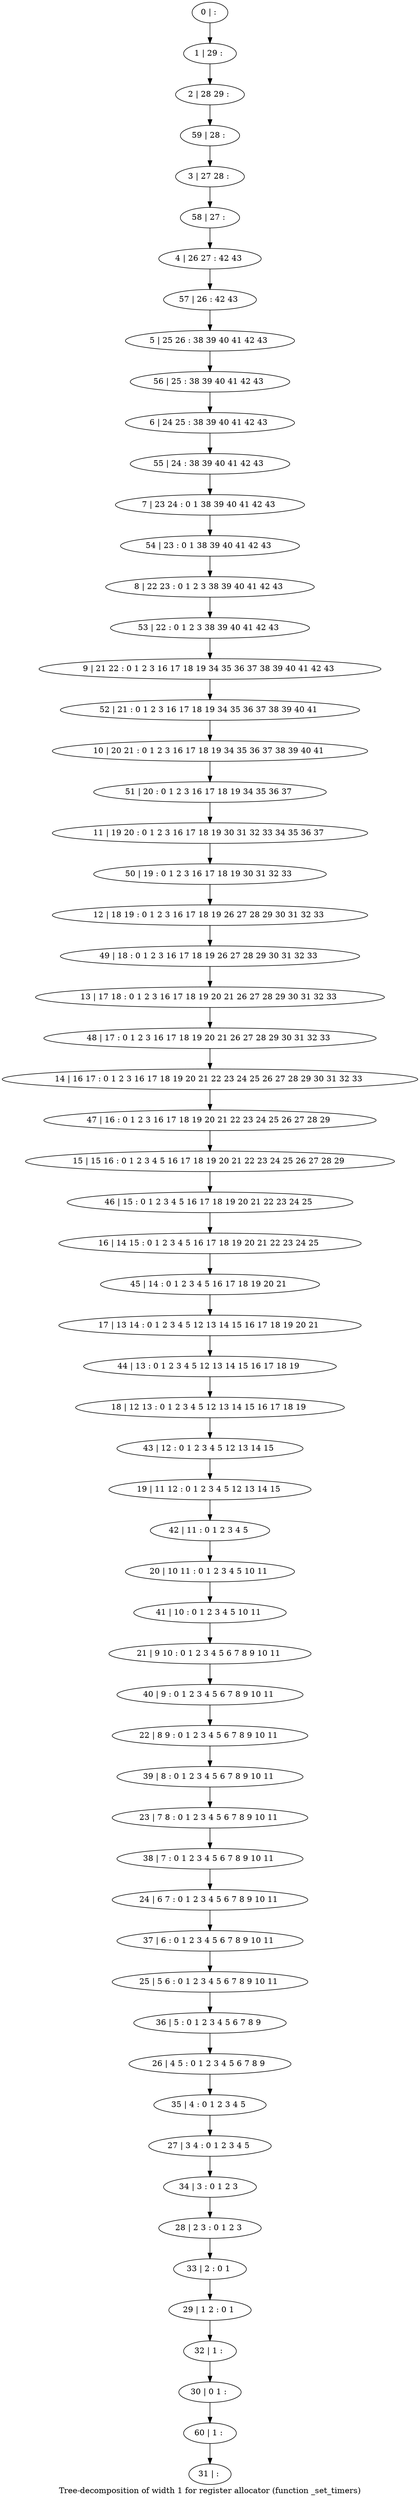 digraph G {
graph [label="Tree-decomposition of width 1 for register allocator (function _set_timers)"]
0[label="0 | : "];
1[label="1 | 29 : "];
2[label="2 | 28 29 : "];
3[label="3 | 27 28 : "];
4[label="4 | 26 27 : 42 43 "];
5[label="5 | 25 26 : 38 39 40 41 42 43 "];
6[label="6 | 24 25 : 38 39 40 41 42 43 "];
7[label="7 | 23 24 : 0 1 38 39 40 41 42 43 "];
8[label="8 | 22 23 : 0 1 2 3 38 39 40 41 42 43 "];
9[label="9 | 21 22 : 0 1 2 3 16 17 18 19 34 35 36 37 38 39 40 41 42 43 "];
10[label="10 | 20 21 : 0 1 2 3 16 17 18 19 34 35 36 37 38 39 40 41 "];
11[label="11 | 19 20 : 0 1 2 3 16 17 18 19 30 31 32 33 34 35 36 37 "];
12[label="12 | 18 19 : 0 1 2 3 16 17 18 19 26 27 28 29 30 31 32 33 "];
13[label="13 | 17 18 : 0 1 2 3 16 17 18 19 20 21 26 27 28 29 30 31 32 33 "];
14[label="14 | 16 17 : 0 1 2 3 16 17 18 19 20 21 22 23 24 25 26 27 28 29 30 31 32 33 "];
15[label="15 | 15 16 : 0 1 2 3 4 5 16 17 18 19 20 21 22 23 24 25 26 27 28 29 "];
16[label="16 | 14 15 : 0 1 2 3 4 5 16 17 18 19 20 21 22 23 24 25 "];
17[label="17 | 13 14 : 0 1 2 3 4 5 12 13 14 15 16 17 18 19 20 21 "];
18[label="18 | 12 13 : 0 1 2 3 4 5 12 13 14 15 16 17 18 19 "];
19[label="19 | 11 12 : 0 1 2 3 4 5 12 13 14 15 "];
20[label="20 | 10 11 : 0 1 2 3 4 5 10 11 "];
21[label="21 | 9 10 : 0 1 2 3 4 5 6 7 8 9 10 11 "];
22[label="22 | 8 9 : 0 1 2 3 4 5 6 7 8 9 10 11 "];
23[label="23 | 7 8 : 0 1 2 3 4 5 6 7 8 9 10 11 "];
24[label="24 | 6 7 : 0 1 2 3 4 5 6 7 8 9 10 11 "];
25[label="25 | 5 6 : 0 1 2 3 4 5 6 7 8 9 10 11 "];
26[label="26 | 4 5 : 0 1 2 3 4 5 6 7 8 9 "];
27[label="27 | 3 4 : 0 1 2 3 4 5 "];
28[label="28 | 2 3 : 0 1 2 3 "];
29[label="29 | 1 2 : 0 1 "];
30[label="30 | 0 1 : "];
31[label="31 | : "];
32[label="32 | 1 : "];
33[label="33 | 2 : 0 1 "];
34[label="34 | 3 : 0 1 2 3 "];
35[label="35 | 4 : 0 1 2 3 4 5 "];
36[label="36 | 5 : 0 1 2 3 4 5 6 7 8 9 "];
37[label="37 | 6 : 0 1 2 3 4 5 6 7 8 9 10 11 "];
38[label="38 | 7 : 0 1 2 3 4 5 6 7 8 9 10 11 "];
39[label="39 | 8 : 0 1 2 3 4 5 6 7 8 9 10 11 "];
40[label="40 | 9 : 0 1 2 3 4 5 6 7 8 9 10 11 "];
41[label="41 | 10 : 0 1 2 3 4 5 10 11 "];
42[label="42 | 11 : 0 1 2 3 4 5 "];
43[label="43 | 12 : 0 1 2 3 4 5 12 13 14 15 "];
44[label="44 | 13 : 0 1 2 3 4 5 12 13 14 15 16 17 18 19 "];
45[label="45 | 14 : 0 1 2 3 4 5 16 17 18 19 20 21 "];
46[label="46 | 15 : 0 1 2 3 4 5 16 17 18 19 20 21 22 23 24 25 "];
47[label="47 | 16 : 0 1 2 3 16 17 18 19 20 21 22 23 24 25 26 27 28 29 "];
48[label="48 | 17 : 0 1 2 3 16 17 18 19 20 21 26 27 28 29 30 31 32 33 "];
49[label="49 | 18 : 0 1 2 3 16 17 18 19 26 27 28 29 30 31 32 33 "];
50[label="50 | 19 : 0 1 2 3 16 17 18 19 30 31 32 33 "];
51[label="51 | 20 : 0 1 2 3 16 17 18 19 34 35 36 37 "];
52[label="52 | 21 : 0 1 2 3 16 17 18 19 34 35 36 37 38 39 40 41 "];
53[label="53 | 22 : 0 1 2 3 38 39 40 41 42 43 "];
54[label="54 | 23 : 0 1 38 39 40 41 42 43 "];
55[label="55 | 24 : 38 39 40 41 42 43 "];
56[label="56 | 25 : 38 39 40 41 42 43 "];
57[label="57 | 26 : 42 43 "];
58[label="58 | 27 : "];
59[label="59 | 28 : "];
60[label="60 | 1 : "];
0->1 ;
1->2 ;
32->30 ;
29->32 ;
33->29 ;
28->33 ;
34->28 ;
27->34 ;
35->27 ;
26->35 ;
36->26 ;
25->36 ;
37->25 ;
24->37 ;
38->24 ;
23->38 ;
39->23 ;
22->39 ;
40->22 ;
21->40 ;
41->21 ;
20->41 ;
42->20 ;
19->42 ;
43->19 ;
18->43 ;
44->18 ;
17->44 ;
45->17 ;
16->45 ;
46->16 ;
15->46 ;
47->15 ;
14->47 ;
48->14 ;
13->48 ;
49->13 ;
12->49 ;
50->12 ;
11->50 ;
51->11 ;
10->51 ;
52->10 ;
9->52 ;
53->9 ;
8->53 ;
54->8 ;
7->54 ;
55->7 ;
6->55 ;
56->6 ;
5->56 ;
57->5 ;
4->57 ;
58->4 ;
3->58 ;
59->3 ;
2->59 ;
60->31 ;
30->60 ;
}

